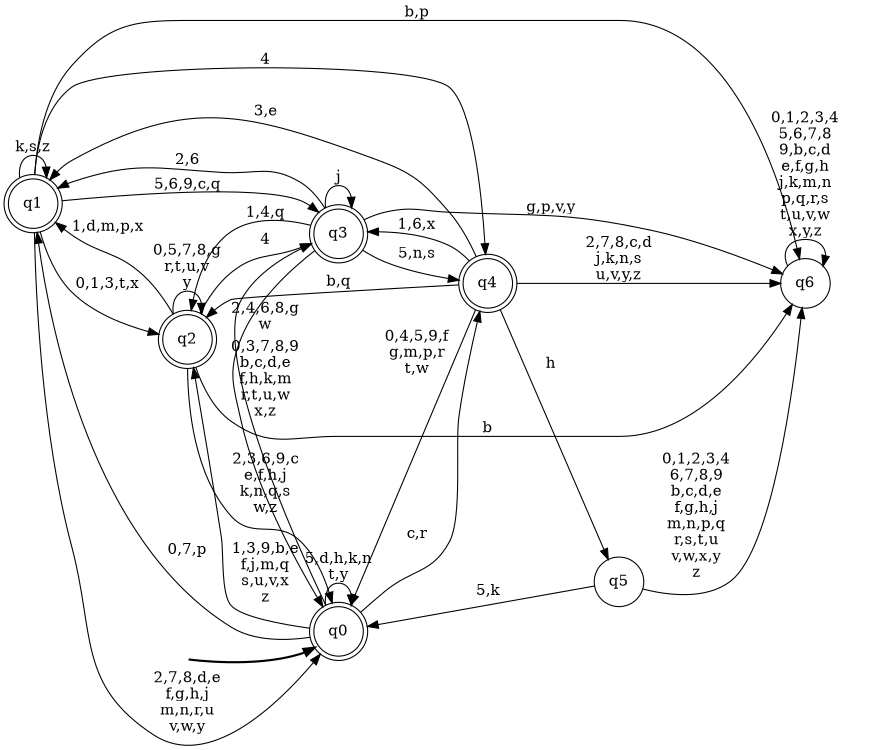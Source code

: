 digraph BlueStar {
__start0 [style = invis, shape = none, label = "", width = 0, height = 0];

rankdir=LR;
size="8,5";

s0 [style="rounded,filled", color="black", fillcolor="white" shape="doublecircle", label="q0"];
s1 [style="rounded,filled", color="black", fillcolor="white" shape="doublecircle", label="q1"];
s2 [style="rounded,filled", color="black", fillcolor="white" shape="doublecircle", label="q2"];
s3 [style="rounded,filled", color="black", fillcolor="white" shape="doublecircle", label="q3"];
s4 [style="rounded,filled", color="black", fillcolor="white" shape="doublecircle", label="q4"];
s5 [style="filled", color="black", fillcolor="white" shape="circle", label="q5"];
s6 [style="filled", color="black", fillcolor="white" shape="circle", label="q6"];
subgraph cluster_main { 
	graph [pad=".75", ranksep="0.15", nodesep="0.15"];
	 style=invis; 
	__start0 -> s0 [penwidth=2];
}
s0 -> s0 [label="5,d,h,k,n\nt,y"];
s0 -> s1 [label="0,7,p"];
s0 -> s2 [label="1,3,9,b,e\nf,j,m,q\ns,u,v,x\nz"];
s0 -> s3 [label="2,4,6,8,g\nw"];
s0 -> s4 [label="c,r"];
s1 -> s0 [label="2,7,8,d,e\nf,g,h,j\nm,n,r,u\nv,w,y"];
s1 -> s1 [label="k,s,z"];
s1 -> s2 [label="0,1,3,t,x"];
s1 -> s3 [label="5,6,9,c,q"];
s1 -> s4 [label="4"];
s1 -> s6 [label="b,p"];
s2 -> s0 [label="2,3,6,9,c\ne,f,h,j\nk,n,q,s\nw,z"];
s2 -> s1 [label="1,d,m,p,x"];
s2 -> s2 [label="0,5,7,8,g\nr,t,u,v\ny"];
s2 -> s3 [label="4"];
s2 -> s6 [label="b"];
s3 -> s0 [label="0,3,7,8,9\nb,c,d,e\nf,h,k,m\nr,t,u,w\nx,z"];
s3 -> s1 [label="2,6"];
s3 -> s2 [label="1,4,q"];
s3 -> s3 [label="j"];
s3 -> s4 [label="5,n,s"];
s3 -> s6 [label="g,p,v,y"];
s4 -> s0 [label="0,4,5,9,f\ng,m,p,r\nt,w"];
s4 -> s1 [label="3,e"];
s4 -> s2 [label="b,q"];
s4 -> s3 [label="1,6,x"];
s4 -> s5 [label="h"];
s4 -> s6 [label="2,7,8,c,d\nj,k,n,s\nu,v,y,z"];
s5 -> s0 [label="5,k"];
s5 -> s6 [label="0,1,2,3,4\n6,7,8,9\nb,c,d,e\nf,g,h,j\nm,n,p,q\nr,s,t,u\nv,w,x,y\nz"];
s6 -> s6 [label="0,1,2,3,4\n5,6,7,8\n9,b,c,d\ne,f,g,h\nj,k,m,n\np,q,r,s\nt,u,v,w\nx,y,z"];

}